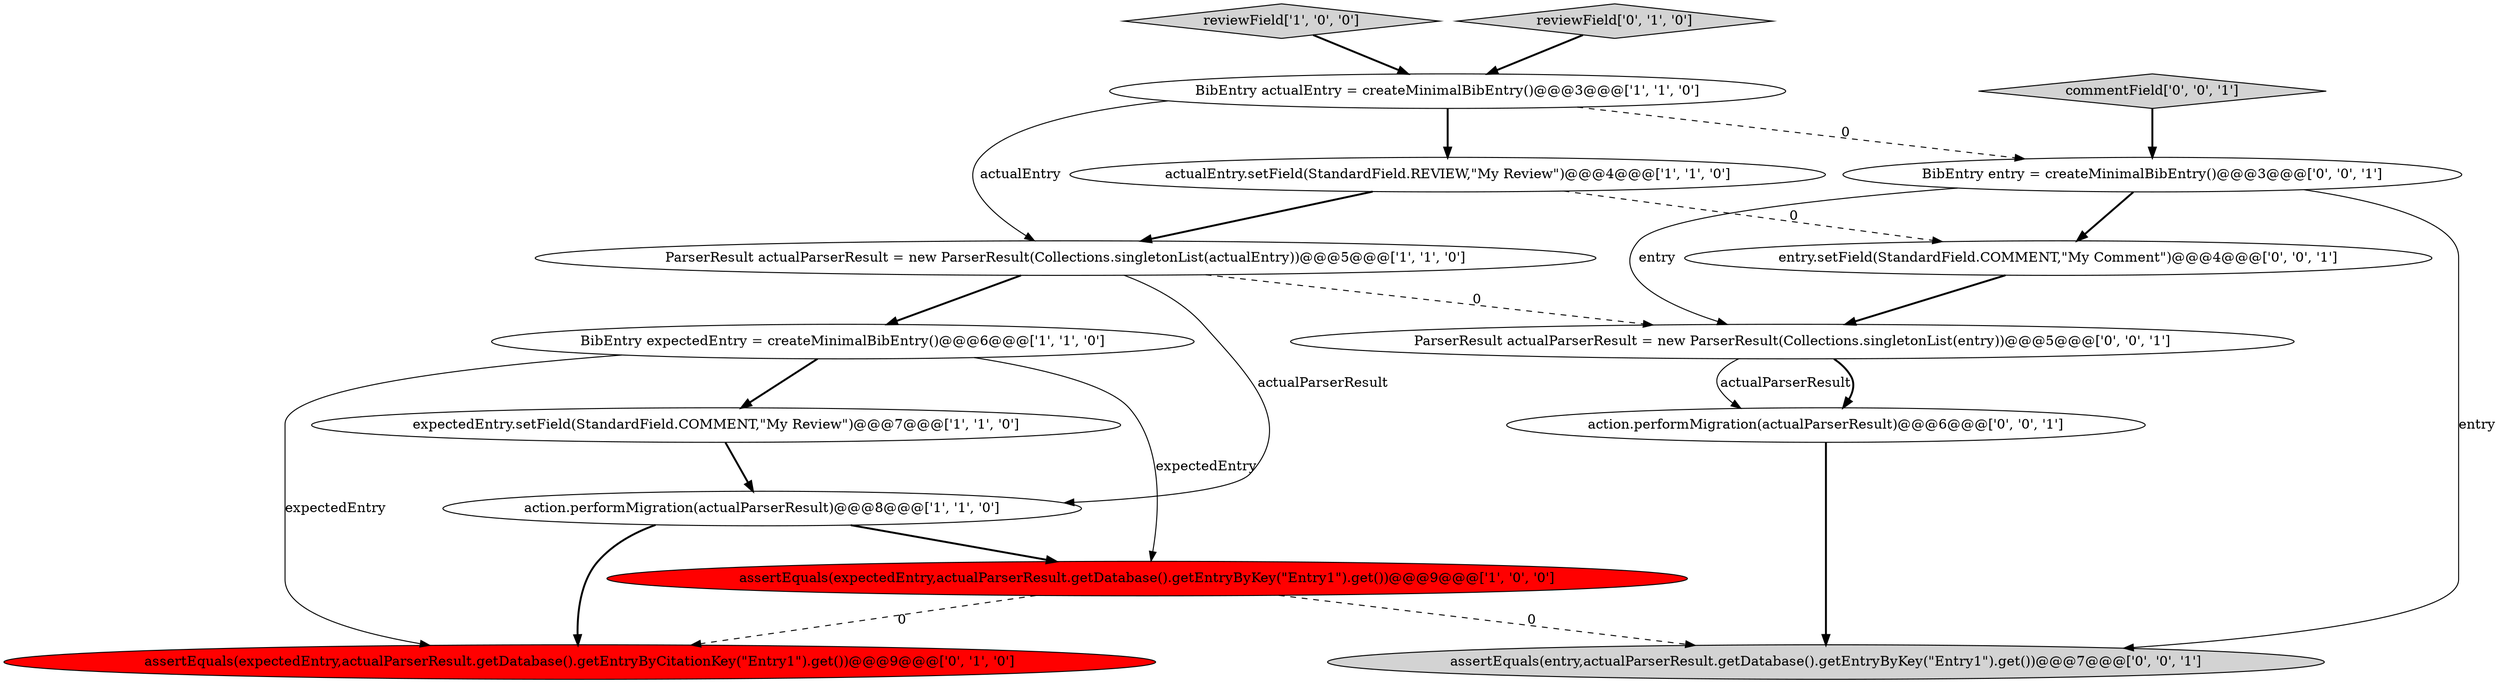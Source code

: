 digraph {
3 [style = filled, label = "reviewField['1', '0', '0']", fillcolor = lightgray, shape = diamond image = "AAA0AAABBB1BBB"];
13 [style = filled, label = "BibEntry entry = createMinimalBibEntry()@@@3@@@['0', '0', '1']", fillcolor = white, shape = ellipse image = "AAA0AAABBB3BBB"];
4 [style = filled, label = "BibEntry expectedEntry = createMinimalBibEntry()@@@6@@@['1', '1', '0']", fillcolor = white, shape = ellipse image = "AAA0AAABBB1BBB"];
2 [style = filled, label = "ParserResult actualParserResult = new ParserResult(Collections.singletonList(actualEntry))@@@5@@@['1', '1', '0']", fillcolor = white, shape = ellipse image = "AAA0AAABBB1BBB"];
7 [style = filled, label = "expectedEntry.setField(StandardField.COMMENT,\"My Review\")@@@7@@@['1', '1', '0']", fillcolor = white, shape = ellipse image = "AAA0AAABBB1BBB"];
10 [style = filled, label = "commentField['0', '0', '1']", fillcolor = lightgray, shape = diamond image = "AAA0AAABBB3BBB"];
9 [style = filled, label = "reviewField['0', '1', '0']", fillcolor = lightgray, shape = diamond image = "AAA0AAABBB2BBB"];
1 [style = filled, label = "action.performMigration(actualParserResult)@@@8@@@['1', '1', '0']", fillcolor = white, shape = ellipse image = "AAA0AAABBB1BBB"];
6 [style = filled, label = "assertEquals(expectedEntry,actualParserResult.getDatabase().getEntryByKey(\"Entry1\").get())@@@9@@@['1', '0', '0']", fillcolor = red, shape = ellipse image = "AAA1AAABBB1BBB"];
14 [style = filled, label = "ParserResult actualParserResult = new ParserResult(Collections.singletonList(entry))@@@5@@@['0', '0', '1']", fillcolor = white, shape = ellipse image = "AAA0AAABBB3BBB"];
11 [style = filled, label = "entry.setField(StandardField.COMMENT,\"My Comment\")@@@4@@@['0', '0', '1']", fillcolor = white, shape = ellipse image = "AAA0AAABBB3BBB"];
12 [style = filled, label = "action.performMigration(actualParserResult)@@@6@@@['0', '0', '1']", fillcolor = white, shape = ellipse image = "AAA0AAABBB3BBB"];
8 [style = filled, label = "assertEquals(expectedEntry,actualParserResult.getDatabase().getEntryByCitationKey(\"Entry1\").get())@@@9@@@['0', '1', '0']", fillcolor = red, shape = ellipse image = "AAA1AAABBB2BBB"];
0 [style = filled, label = "actualEntry.setField(StandardField.REVIEW,\"My Review\")@@@4@@@['1', '1', '0']", fillcolor = white, shape = ellipse image = "AAA0AAABBB1BBB"];
5 [style = filled, label = "BibEntry actualEntry = createMinimalBibEntry()@@@3@@@['1', '1', '0']", fillcolor = white, shape = ellipse image = "AAA0AAABBB1BBB"];
15 [style = filled, label = "assertEquals(entry,actualParserResult.getDatabase().getEntryByKey(\"Entry1\").get())@@@7@@@['0', '0', '1']", fillcolor = lightgray, shape = ellipse image = "AAA0AAABBB3BBB"];
5->13 [style = dashed, label="0"];
5->2 [style = solid, label="actualEntry"];
6->8 [style = dashed, label="0"];
14->12 [style = solid, label="actualParserResult"];
7->1 [style = bold, label=""];
1->8 [style = bold, label=""];
11->14 [style = bold, label=""];
0->2 [style = bold, label=""];
12->15 [style = bold, label=""];
0->11 [style = dashed, label="0"];
2->4 [style = bold, label=""];
13->11 [style = bold, label=""];
4->7 [style = bold, label=""];
2->1 [style = solid, label="actualParserResult"];
3->5 [style = bold, label=""];
13->15 [style = solid, label="entry"];
1->6 [style = bold, label=""];
2->14 [style = dashed, label="0"];
5->0 [style = bold, label=""];
10->13 [style = bold, label=""];
6->15 [style = dashed, label="0"];
13->14 [style = solid, label="entry"];
14->12 [style = bold, label=""];
9->5 [style = bold, label=""];
4->6 [style = solid, label="expectedEntry"];
4->8 [style = solid, label="expectedEntry"];
}
